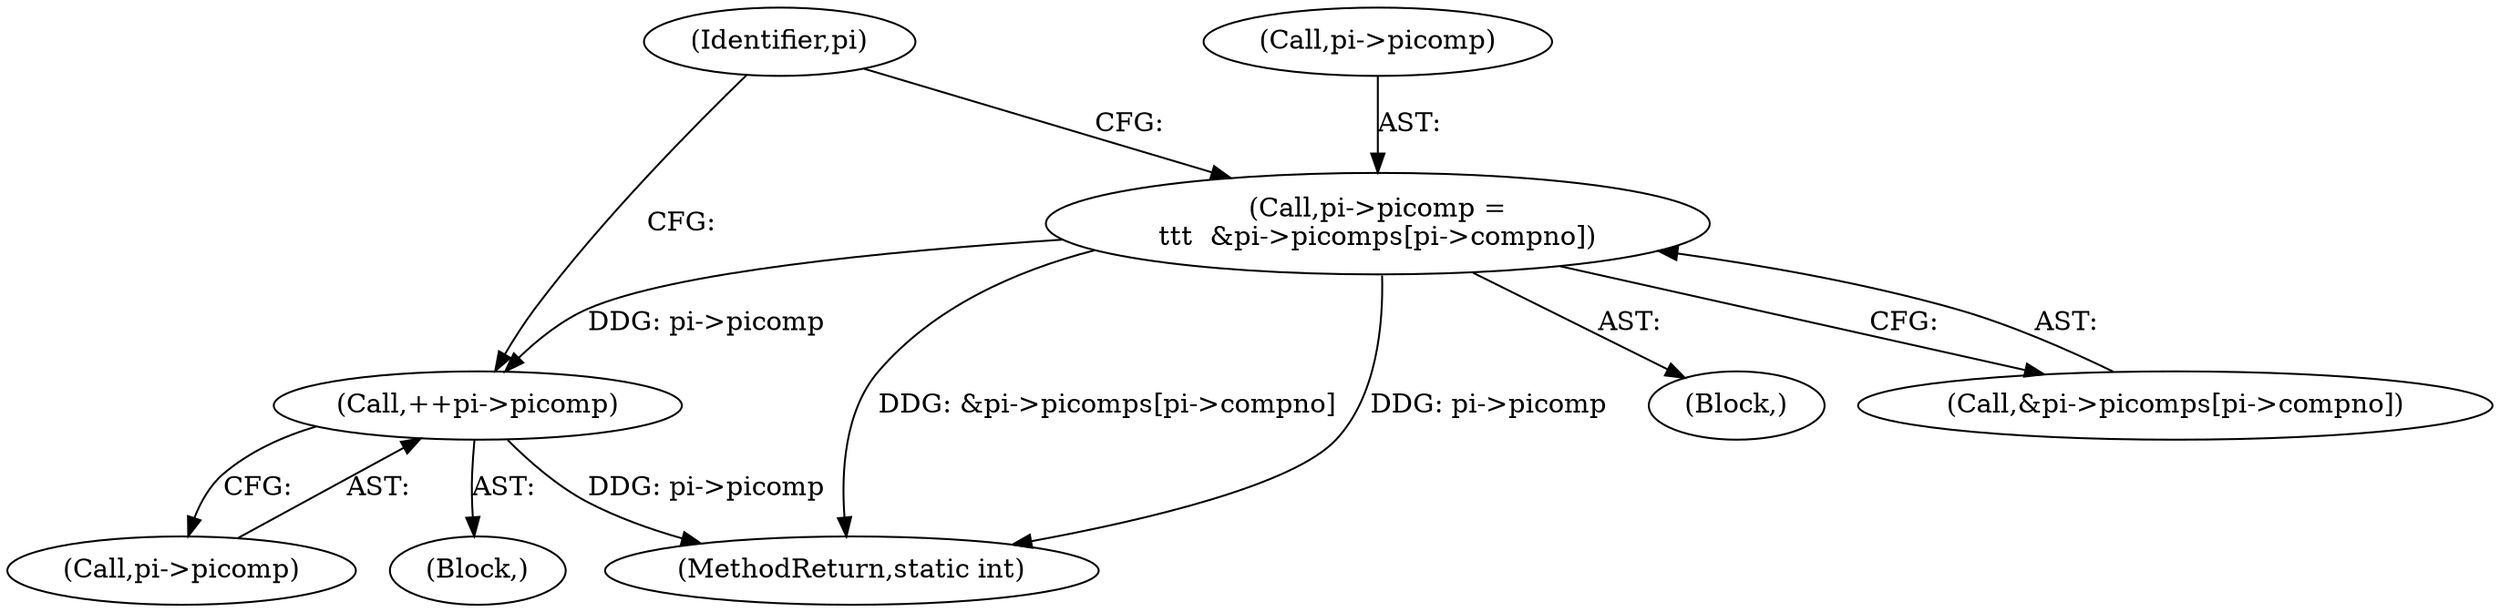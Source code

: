 digraph "0_jasper_aa0b0f79ade5eef8b0e7a214c03f5af54b36ba7d_0@pointer" {
"1000399" [label="(Call,++pi->picomp)"];
"1000365" [label="(Call,pi->picomp =\n\t\t\t  &pi->picomps[pi->compno])"];
"1000365" [label="(Call,pi->picomp =\n\t\t\t  &pi->picomps[pi->compno])"];
"1000717" [label="(MethodReturn,static int)"];
"1000380" [label="(Identifier,pi)"];
"1000357" [label="(Block,)"];
"1000369" [label="(Call,&pi->picomps[pi->compno])"];
"1000366" [label="(Call,pi->picomp)"];
"1000400" [label="(Call,pi->picomp)"];
"1000394" [label="(Block,)"];
"1000399" [label="(Call,++pi->picomp)"];
"1000399" -> "1000394"  [label="AST: "];
"1000399" -> "1000400"  [label="CFG: "];
"1000400" -> "1000399"  [label="AST: "];
"1000380" -> "1000399"  [label="CFG: "];
"1000399" -> "1000717"  [label="DDG: pi->picomp"];
"1000365" -> "1000399"  [label="DDG: pi->picomp"];
"1000365" -> "1000357"  [label="AST: "];
"1000365" -> "1000369"  [label="CFG: "];
"1000366" -> "1000365"  [label="AST: "];
"1000369" -> "1000365"  [label="AST: "];
"1000380" -> "1000365"  [label="CFG: "];
"1000365" -> "1000717"  [label="DDG: &pi->picomps[pi->compno]"];
"1000365" -> "1000717"  [label="DDG: pi->picomp"];
}
